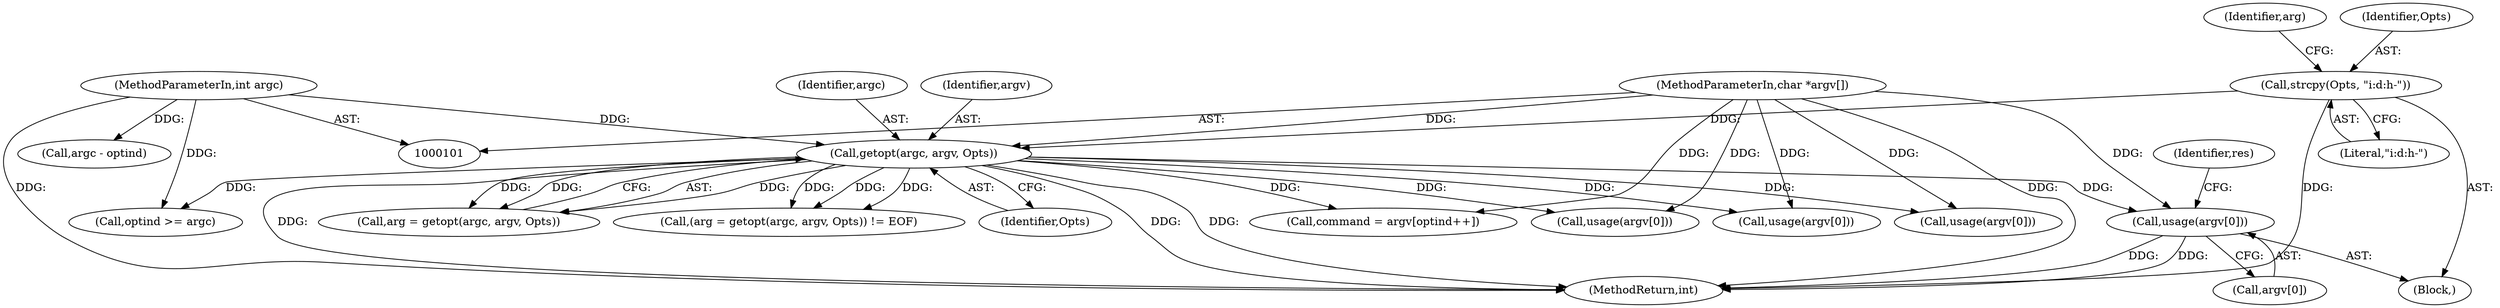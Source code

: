 digraph "0_opa-ff_c5759e7b76f5bf844be6c6641cc1b356bbc83869@pointer" {
"1000273" [label="(Call,usage(argv[0]))"];
"1000133" [label="(Call,getopt(argc, argv, Opts))"];
"1000102" [label="(MethodParameterIn,int argc)"];
"1000103" [label="(MethodParameterIn,char *argv[])"];
"1000126" [label="(Call,strcpy(Opts, \"i:d:h-\"))"];
"1000274" [label="(Call,argv[0])"];
"1000130" [label="(Call,(arg = getopt(argc, argv, Opts)) != EOF)"];
"1000170" [label="(Call,optind >= argc)"];
"1000162" [label="(Call,usage(argv[0]))"];
"1000132" [label="(Identifier,arg)"];
"1000273" [label="(Call,usage(argv[0]))"];
"1000103" [label="(MethodParameterIn,char *argv[])"];
"1000134" [label="(Identifier,argc)"];
"1000104" [label="(Block,)"];
"1000144" [label="(Call,usage(argv[0]))"];
"1000102" [label="(MethodParameterIn,int argc)"];
"1000346" [label="(MethodReturn,int)"];
"1000126" [label="(Call,strcpy(Opts, \"i:d:h-\"))"];
"1000135" [label="(Identifier,argv)"];
"1000128" [label="(Literal,\"i:d:h-\")"];
"1000136" [label="(Identifier,Opts)"];
"1000133" [label="(Call,getopt(argc, argv, Opts))"];
"1000184" [label="(Call,command = argv[optind++])"];
"1000177" [label="(Call,usage(argv[0]))"];
"1000278" [label="(Identifier,res)"];
"1000261" [label="(Call,argc - optind)"];
"1000127" [label="(Identifier,Opts)"];
"1000131" [label="(Call,arg = getopt(argc, argv, Opts))"];
"1000273" -> "1000104"  [label="AST: "];
"1000273" -> "1000274"  [label="CFG: "];
"1000274" -> "1000273"  [label="AST: "];
"1000278" -> "1000273"  [label="CFG: "];
"1000273" -> "1000346"  [label="DDG: "];
"1000273" -> "1000346"  [label="DDG: "];
"1000133" -> "1000273"  [label="DDG: "];
"1000103" -> "1000273"  [label="DDG: "];
"1000133" -> "1000131"  [label="AST: "];
"1000133" -> "1000136"  [label="CFG: "];
"1000134" -> "1000133"  [label="AST: "];
"1000135" -> "1000133"  [label="AST: "];
"1000136" -> "1000133"  [label="AST: "];
"1000131" -> "1000133"  [label="CFG: "];
"1000133" -> "1000346"  [label="DDG: "];
"1000133" -> "1000346"  [label="DDG: "];
"1000133" -> "1000346"  [label="DDG: "];
"1000133" -> "1000130"  [label="DDG: "];
"1000133" -> "1000130"  [label="DDG: "];
"1000133" -> "1000130"  [label="DDG: "];
"1000133" -> "1000131"  [label="DDG: "];
"1000133" -> "1000131"  [label="DDG: "];
"1000133" -> "1000131"  [label="DDG: "];
"1000102" -> "1000133"  [label="DDG: "];
"1000103" -> "1000133"  [label="DDG: "];
"1000126" -> "1000133"  [label="DDG: "];
"1000133" -> "1000144"  [label="DDG: "];
"1000133" -> "1000162"  [label="DDG: "];
"1000133" -> "1000170"  [label="DDG: "];
"1000133" -> "1000177"  [label="DDG: "];
"1000133" -> "1000184"  [label="DDG: "];
"1000102" -> "1000101"  [label="AST: "];
"1000102" -> "1000346"  [label="DDG: "];
"1000102" -> "1000170"  [label="DDG: "];
"1000102" -> "1000261"  [label="DDG: "];
"1000103" -> "1000101"  [label="AST: "];
"1000103" -> "1000346"  [label="DDG: "];
"1000103" -> "1000144"  [label="DDG: "];
"1000103" -> "1000162"  [label="DDG: "];
"1000103" -> "1000177"  [label="DDG: "];
"1000103" -> "1000184"  [label="DDG: "];
"1000126" -> "1000104"  [label="AST: "];
"1000126" -> "1000128"  [label="CFG: "];
"1000127" -> "1000126"  [label="AST: "];
"1000128" -> "1000126"  [label="AST: "];
"1000132" -> "1000126"  [label="CFG: "];
"1000126" -> "1000346"  [label="DDG: "];
}
